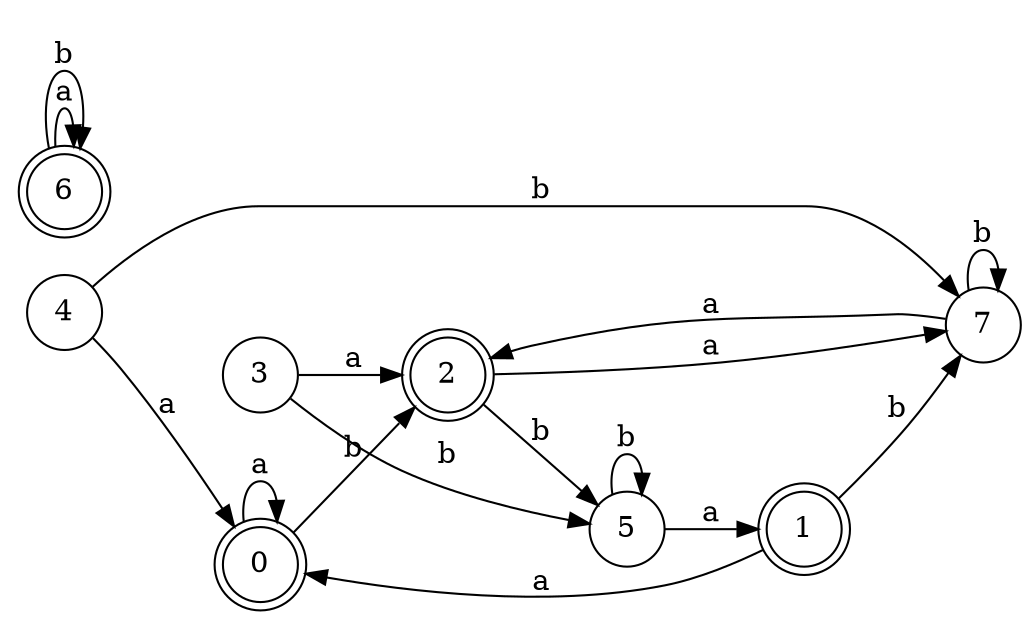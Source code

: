 digraph n7_3 {
__start0 [label="" shape="none"];

rankdir=LR;
size="8,5";

s0 [style="rounded,filled", color="black", fillcolor="white" shape="doublecircle", label="0"];
s1 [style="rounded,filled", color="black", fillcolor="white" shape="doublecircle", label="1"];
s2 [style="rounded,filled", color="black", fillcolor="white" shape="doublecircle", label="2"];
s3 [style="filled", color="black", fillcolor="white" shape="circle", label="3"];
s4 [style="filled", color="black", fillcolor="white" shape="circle", label="4"];
s5 [style="filled", color="black", fillcolor="white" shape="circle", label="5"];
s6 [style="rounded,filled", color="black", fillcolor="white" shape="doublecircle", label="6"];
s7 [style="filled", color="black", fillcolor="white" shape="circle", label="7"];
s0 -> s0 [label="a"];
s0 -> s2 [label="b"];
s1 -> s0 [label="a"];
s1 -> s7 [label="b"];
s2 -> s7 [label="a"];
s2 -> s5 [label="b"];
s3 -> s2 [label="a"];
s3 -> s5 [label="b"];
s4 -> s0 [label="a"];
s4 -> s7 [label="b"];
s5 -> s1 [label="a"];
s5 -> s5 [label="b"];
s6 -> s6 [label="a"];
s6 -> s6 [label="b"];
s7 -> s2 [label="a"];
s7 -> s7 [label="b"];

}